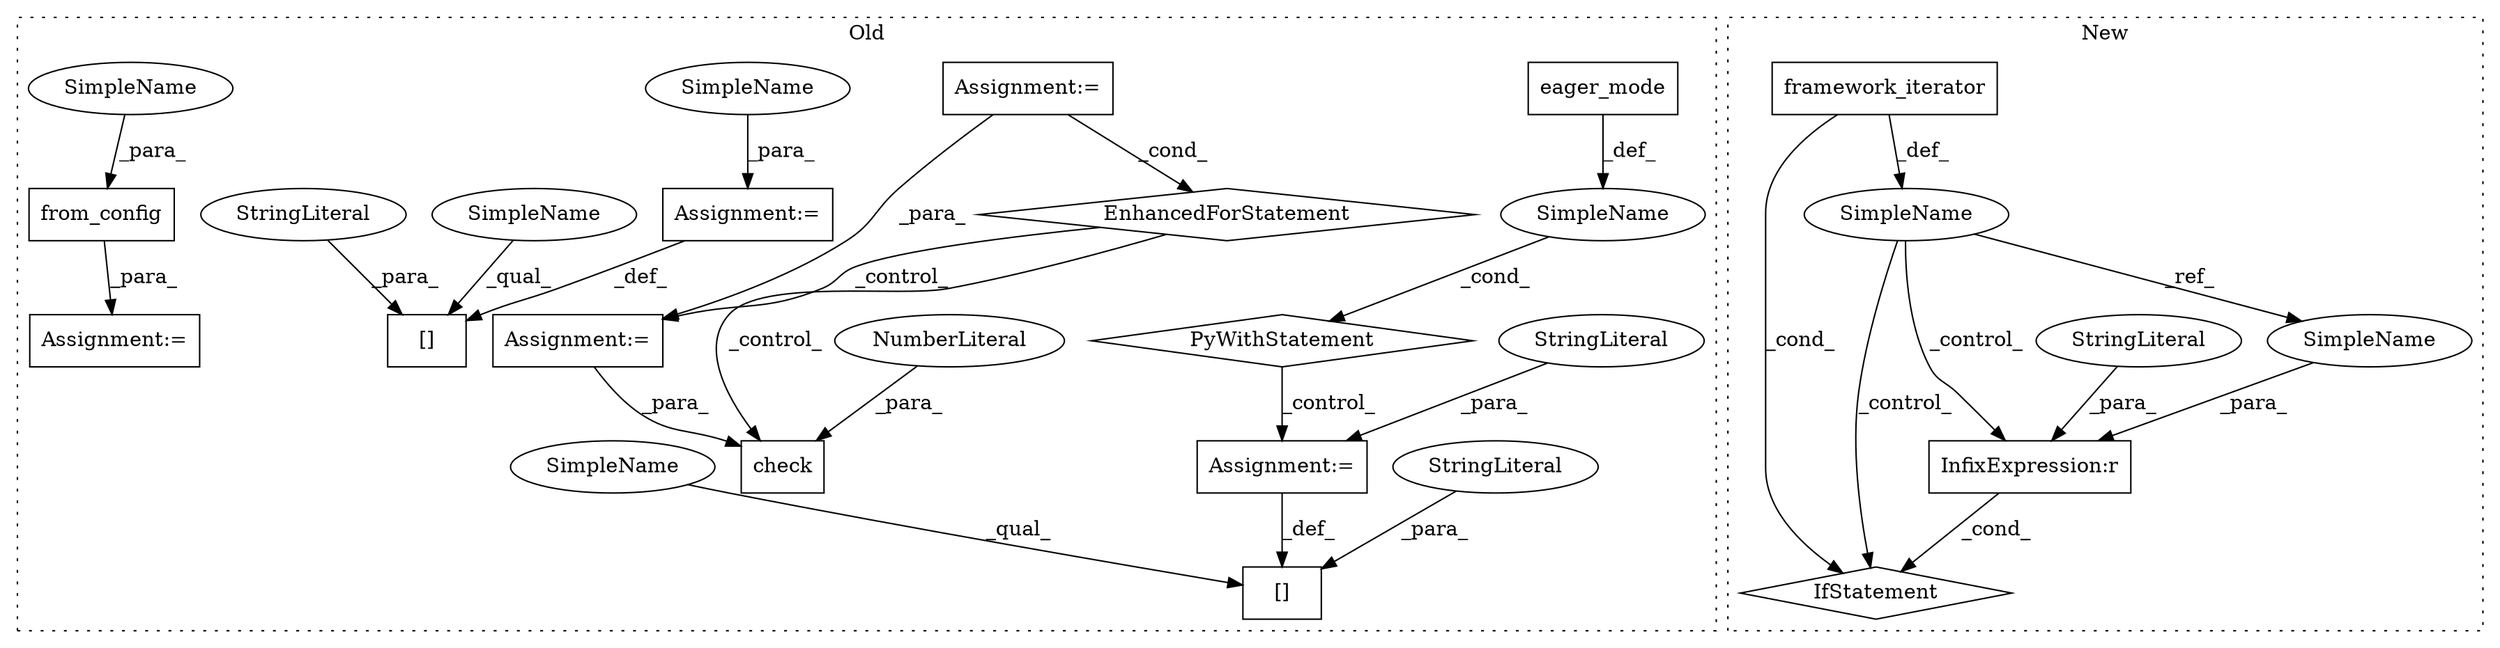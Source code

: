 digraph G {
subgraph cluster0 {
1 [label="from_config" a="32" s="4566,4602" l="12,1" shape="box"];
6 [label="Assignment:=" a="7" s="4565" l="1" shape="box"];
7 [label="[]" a="2" s="4810,4828" l="7,1" shape="box"];
9 [label="[]" a="2" s="4526,4544" l="7,1" shape="box"];
10 [label="EnhancedForStatement" a="70" s="4611,4706" l="69,2" shape="diamond"];
11 [label="check" a="32" s="4744,4757" l="6,1" shape="box"];
12 [label="NumberLiteral" a="34" s="4756" l="1" shape="ellipse"];
13 [label="Assignment:=" a="7" s="4829" l="1" shape="box"];
14 [label="SimpleName" a="42" s="" l="" shape="ellipse"];
15 [label="PyWithStatement" a="104" s="4778,4800" l="10,2" shape="diamond"];
16 [label="eager_mode" a="32" s="4788" l="12" shape="box"];
17 [label="StringLiteral" a="45" s="4817" l="11" shape="ellipse"];
18 [label="StringLiteral" a="45" s="4830" l="4" shape="ellipse"];
19 [label="StringLiteral" a="45" s="4533" l="11" shape="ellipse"];
20 [label="Assignment:=" a="7" s="4545" l="1" shape="box"];
21 [label="Assignment:=" a="7" s="4611,4706" l="69,2" shape="box"];
22 [label="Assignment:=" a="7" s="4721" l="1" shape="box"];
24 [label="SimpleName" a="42" s="4526" l="6" shape="ellipse"];
25 [label="SimpleName" a="42" s="4596" l="6" shape="ellipse"];
26 [label="SimpleName" a="42" s="4810" l="6" shape="ellipse"];
27 [label="SimpleName" a="42" s="4546" l="2" shape="ellipse"];
label = "Old";
style="dotted";
}
subgraph cluster1 {
2 [label="framework_iterator" a="32" s="3686,3744" l="19,1" shape="box"];
3 [label="InfixExpression:r" a="27" s="3763" l="4" shape="box"];
4 [label="StringLiteral" a="45" s="3767" l="7" shape="ellipse"];
5 [label="IfStatement" a="25" s="3775" l="3" shape="diamond"];
8 [label="SimpleName" a="42" s="3681" l="2" shape="ellipse"];
23 [label="SimpleName" a="42" s="3761" l="2" shape="ellipse"];
label = "New";
style="dotted";
}
1 -> 6 [label="_para_"];
2 -> 8 [label="_def_"];
2 -> 5 [label="_cond_"];
3 -> 5 [label="_cond_"];
4 -> 3 [label="_para_"];
8 -> 23 [label="_ref_"];
8 -> 5 [label="_control_"];
8 -> 3 [label="_control_"];
10 -> 11 [label="_control_"];
10 -> 22 [label="_control_"];
12 -> 11 [label="_para_"];
13 -> 7 [label="_def_"];
14 -> 15 [label="_cond_"];
15 -> 13 [label="_control_"];
16 -> 14 [label="_def_"];
17 -> 7 [label="_para_"];
18 -> 13 [label="_para_"];
19 -> 9 [label="_para_"];
20 -> 9 [label="_def_"];
21 -> 22 [label="_para_"];
21 -> 10 [label="_cond_"];
22 -> 11 [label="_para_"];
23 -> 3 [label="_para_"];
24 -> 9 [label="_qual_"];
25 -> 1 [label="_para_"];
26 -> 7 [label="_qual_"];
27 -> 20 [label="_para_"];
}